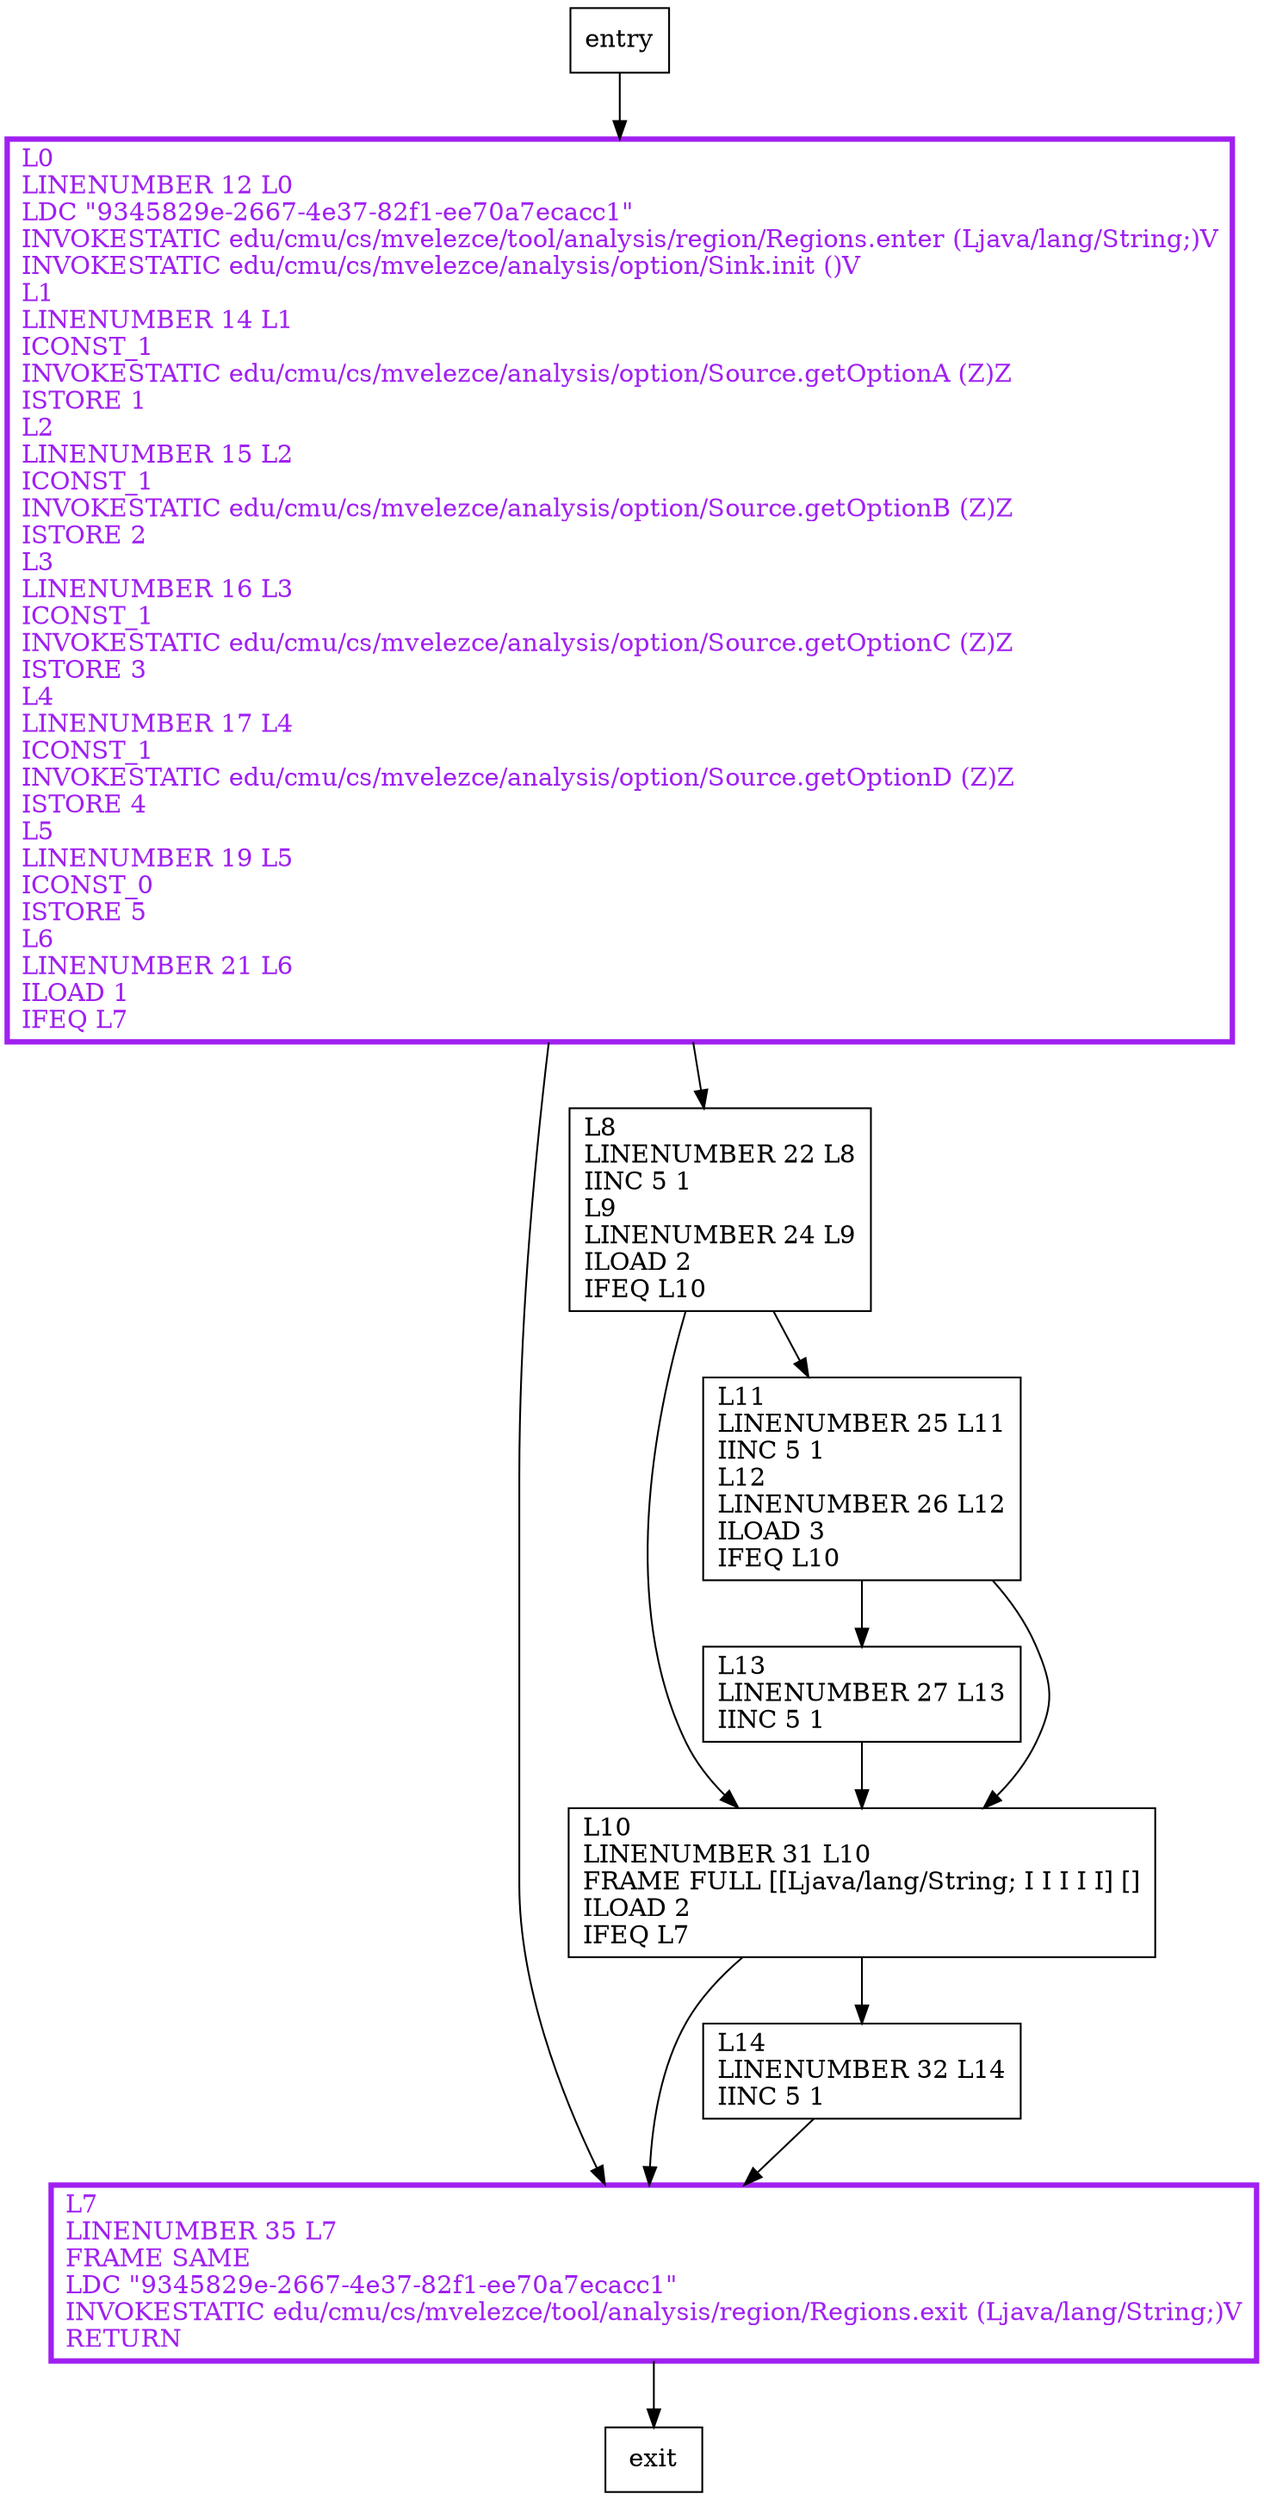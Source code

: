 digraph main {
node [shape=record];
1594138273 [label="L7\lLINENUMBER 35 L7\lFRAME SAME\lLDC \"9345829e-2667-4e37-82f1-ee70a7ecacc1\"\lINVOKESTATIC edu/cmu/cs/mvelezce/tool/analysis/region/Regions.exit (Ljava/lang/String;)V\lRETURN\l"];
405215542 [label="L14\lLINENUMBER 32 L14\lIINC 5 1\l"];
1926004335 [label="L8\lLINENUMBER 22 L8\lIINC 5 1\lL9\lLINENUMBER 24 L9\lILOAD 2\lIFEQ L10\l"];
1058609221 [label="L0\lLINENUMBER 12 L0\lLDC \"9345829e-2667-4e37-82f1-ee70a7ecacc1\"\lINVOKESTATIC edu/cmu/cs/mvelezce/tool/analysis/region/Regions.enter (Ljava/lang/String;)V\lINVOKESTATIC edu/cmu/cs/mvelezce/analysis/option/Sink.init ()V\lL1\lLINENUMBER 14 L1\lICONST_1\lINVOKESTATIC edu/cmu/cs/mvelezce/analysis/option/Source.getOptionA (Z)Z\lISTORE 1\lL2\lLINENUMBER 15 L2\lICONST_1\lINVOKESTATIC edu/cmu/cs/mvelezce/analysis/option/Source.getOptionB (Z)Z\lISTORE 2\lL3\lLINENUMBER 16 L3\lICONST_1\lINVOKESTATIC edu/cmu/cs/mvelezce/analysis/option/Source.getOptionC (Z)Z\lISTORE 3\lL4\lLINENUMBER 17 L4\lICONST_1\lINVOKESTATIC edu/cmu/cs/mvelezce/analysis/option/Source.getOptionD (Z)Z\lISTORE 4\lL5\lLINENUMBER 19 L5\lICONST_0\lISTORE 5\lL6\lLINENUMBER 21 L6\lILOAD 1\lIFEQ L7\l"];
151593342 [label="L13\lLINENUMBER 27 L13\lIINC 5 1\l"];
95396809 [label="L10\lLINENUMBER 31 L10\lFRAME FULL [[Ljava/lang/String; I I I I I] []\lILOAD 2\lIFEQ L7\l"];
1912821769 [label="L11\lLINENUMBER 25 L11\lIINC 5 1\lL12\lLINENUMBER 26 L12\lILOAD 3\lIFEQ L10\l"];
entry;
exit;
1594138273 -> exit;
405215542 -> 1594138273;
entry -> 1058609221;
1926004335 -> 95396809;
1926004335 -> 1912821769;
1058609221 -> 1594138273;
1058609221 -> 1926004335;
151593342 -> 95396809;
95396809 -> 1594138273;
95396809 -> 405215542;
1912821769 -> 151593342;
1912821769 -> 95396809;
1594138273[fontcolor="purple", penwidth=3, color="purple"];
1058609221[fontcolor="purple", penwidth=3, color="purple"];
}
